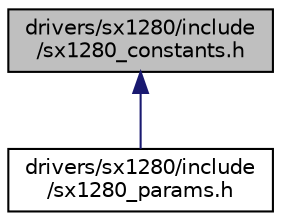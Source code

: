 digraph "drivers/sx1280/include/sx1280_constants.h"
{
 // LATEX_PDF_SIZE
  edge [fontname="Helvetica",fontsize="10",labelfontname="Helvetica",labelfontsize="10"];
  node [fontname="Helvetica",fontsize="10",shape=record];
  Node1 [label="drivers/sx1280/include\l/sx1280_constants.h",height=0.2,width=0.4,color="black", fillcolor="grey75", style="filled", fontcolor="black",tooltip="Internal addresses, registers and constants."];
  Node1 -> Node2 [dir="back",color="midnightblue",fontsize="10",style="solid",fontname="Helvetica"];
  Node2 [label="drivers/sx1280/include\l/sx1280_params.h",height=0.2,width=0.4,color="black", fillcolor="white", style="filled",URL="$sx1280__params_8h.html",tooltip="Default configuration."];
}

